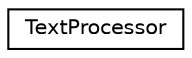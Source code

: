 digraph "Graphical Class Hierarchy"
{
 // LATEX_PDF_SIZE
  edge [fontname="Helvetica",fontsize="10",labelfontname="Helvetica",labelfontsize="10"];
  node [fontname="Helvetica",fontsize="10",shape=record];
  rankdir="LR";
  Node0 [label="TextProcessor",height=0.2,width=0.4,color="black", fillcolor="white", style="filled",URL="$class_text_processor.html",tooltip=" "];
}
